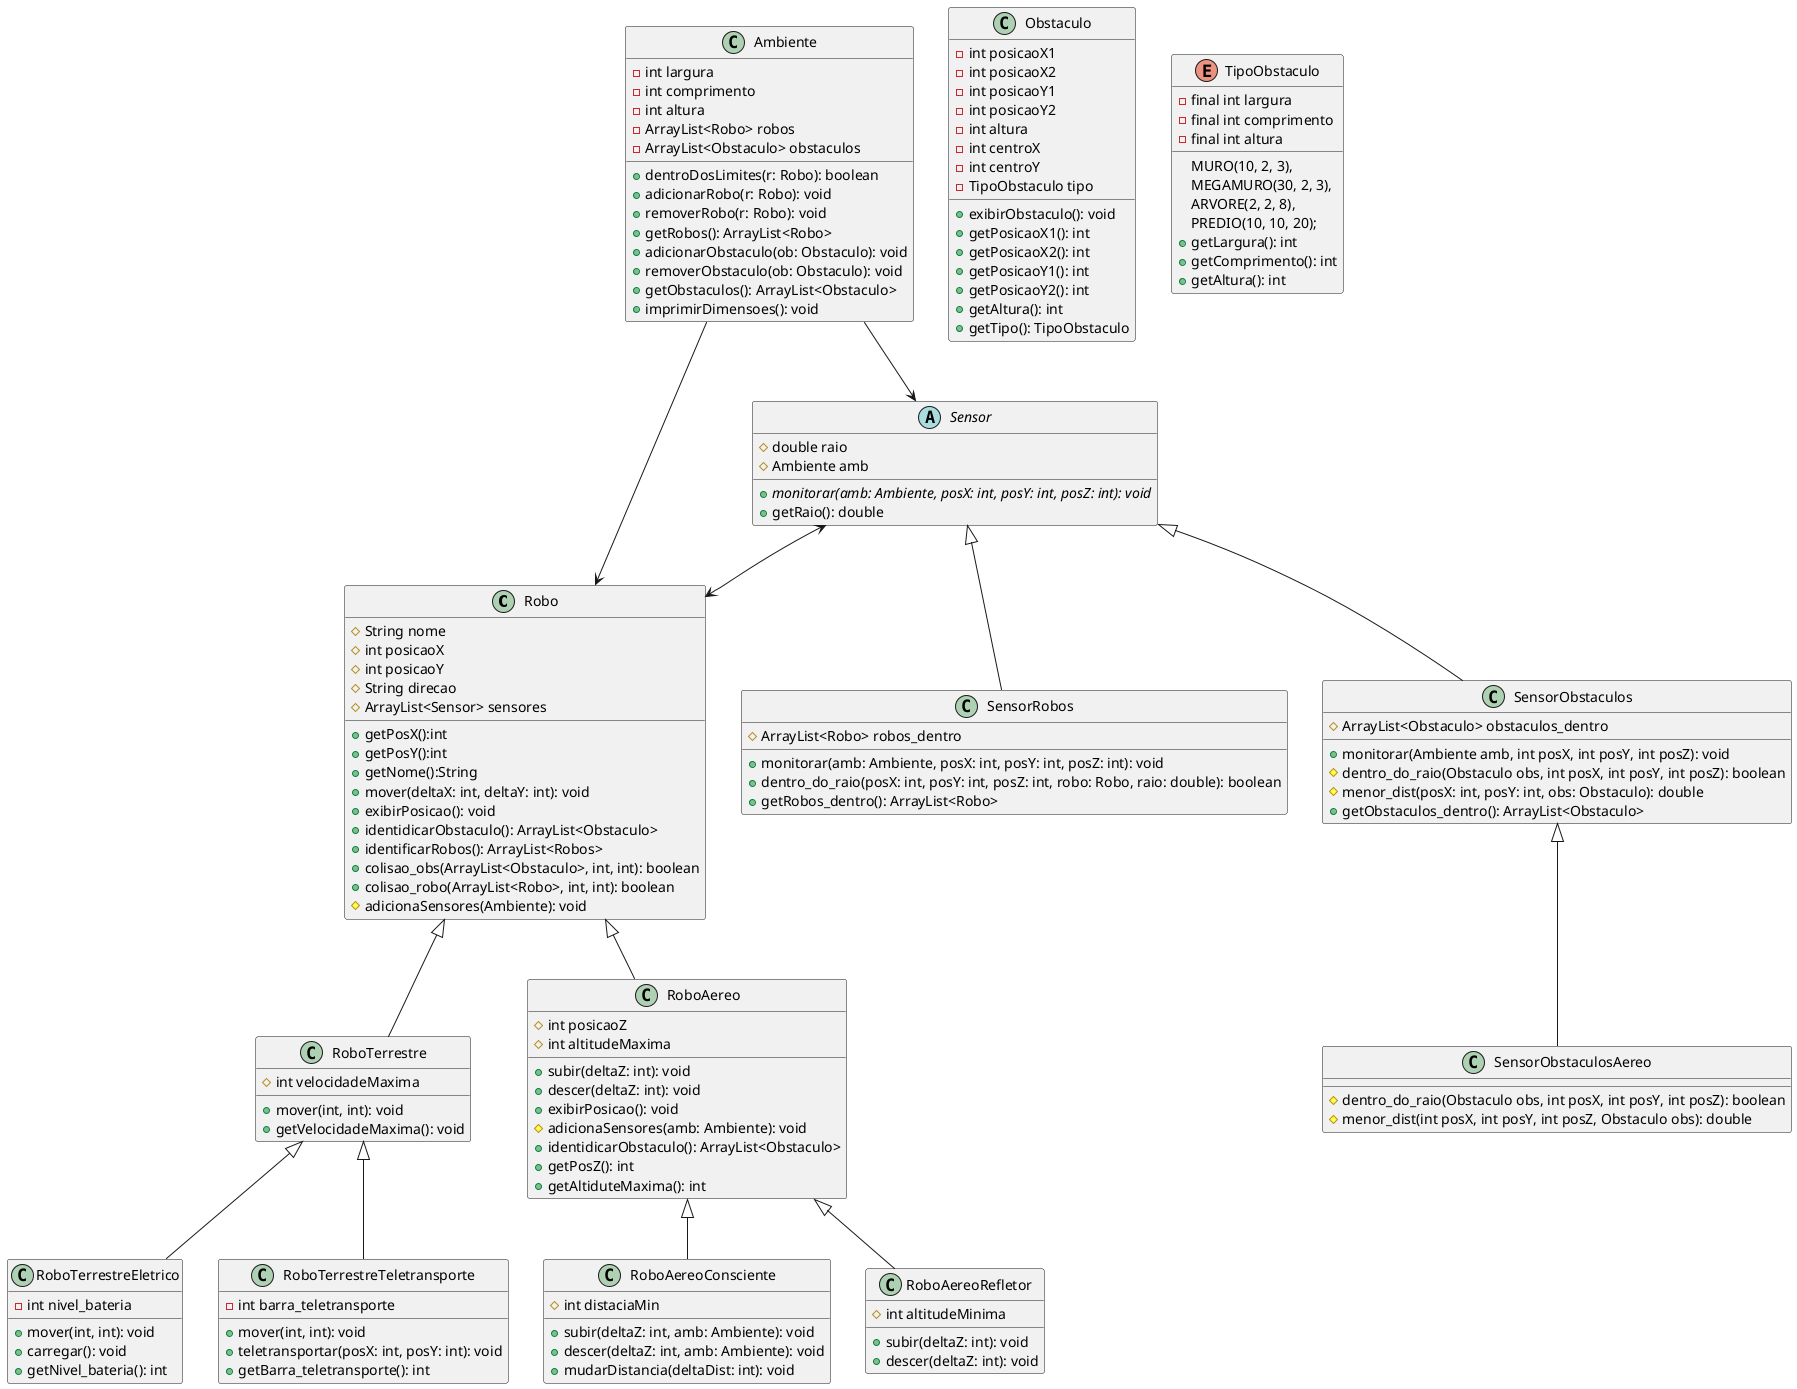 @startuml
class Robo {
  #String nome
  #int posicaoX
  #int posicaoY
  #String direcao
  #ArrayList<Sensor> sensores
  +getPosX():int
  +getPosY():int
  +getNome():String
  +mover(deltaX: int, deltaY: int): void
  +exibirPosicao(): void
  +identidicarObstaculo(): ArrayList<Obstaculo>  
  +identificarRobos(): ArrayList<Robos>
  +colisao_obs(ArrayList<Obstaculo>, int, int): boolean
  +colisao_robo(ArrayList<Robo>, int, int): boolean
  #adicionaSensores(Ambiente): void

}
class RoboTerrestre {
    #int velocidadeMaxima
    +mover(int, int): void
    +getVelocidadeMaxima(): void
}
class RoboTerrestreEletrico {
    -int nivel_bateria
    +mover(int, int): void
    +carregar(): void
    +getNivel_bateria(): int
}
class RoboTerrestreTeletransporte {
    -int barra_teletransporte
    +mover(int, int): void
    +teletransportar(posX: int, posY: int): void
    +getBarra_teletransporte(): int
}
class RoboAereo {
    #int posicaoZ
    #int altitudeMaxima
    +subir(deltaZ: int): void
    +descer(deltaZ: int): void
    +exibirPosicao(): void
    #adicionaSensores(amb: Ambiente): void
    +identidicarObstaculo(): ArrayList<Obstaculo>
    +getPosZ(): int
    +getAltiduteMaxima(): int
}
class RoboAereoConsciente {
    #int distaciaMin
    +subir(deltaZ: int, amb: Ambiente): void
    +descer(deltaZ: int, amb: Ambiente): void
    +mudarDistancia(deltaDist: int): void
}
class RoboAereoRefletor {
    #int altitudeMinima
    +subir(deltaZ: int): void
    +descer(deltaZ: int): void
}
abstract class Sensor {
    #double raio
    #Ambiente amb
    +{abstract} monitorar(amb: Ambiente, posX: int, posY: int, posZ: int): void
    +getRaio(): double
}
class SensorRobos {
    #ArrayList<Robo> robos_dentro
    +monitorar(amb: Ambiente, posX: int, posY: int, posZ: int): void
    +dentro_do_raio(posX: int, posY: int, posZ: int, robo: Robo, raio: double): boolean
    +getRobos_dentro(): ArrayList<Robo>
}
class SensorObstaculos {
    #ArrayList<Obstaculo> obstaculos_dentro
    +monitorar(Ambiente amb, int posX, int posY, int posZ): void
    #dentro_do_raio(Obstaculo obs, int posX, int posY, int posZ): boolean
    #menor_dist(posX: int, posY: int, obs: Obstaculo): double
    +getObstaculos_dentro(): ArrayList<Obstaculo>
}
class SensorObstaculosAereo {
    #dentro_do_raio(Obstaculo obs, int posX, int posY, int posZ): boolean
    #menor_dist(int posX, int posY, int posZ, Obstaculo obs): double
}
class Ambiente {
   -int largura
   -int comprimento
   -int altura
   -ArrayList<Robo> robos
   -ArrayList<Obstaculo> obstaculos
   +dentroDosLimites(r: Robo): boolean 
   +adicionarRobo(r: Robo): void
   +removerRobo(r: Robo): void
   +getRobos(): ArrayList<Robo>
   +adicionarObstaculo(ob: Obstaculo): void
   +removerObstaculo(ob: Obstaculo): void
   +getObstaculos(): ArrayList<Obstaculo>
   +imprimirDimensoes(): void
}
class Obstaculo {
    -int posicaoX1
    -int posicaoX2
    -int posicaoY1
    -int posicaoY2
    -int altura
    -int centroX
    -int centroY 
    -TipoObstaculo tipo
    +exibirObstaculo(): void
    +getPosicaoX1(): int
    +getPosicaoX2(): int
    +getPosicaoY1(): int
    +getPosicaoY2(): int
    +getAltura(): int
    +getTipo(): TipoObstaculo
}
enum TipoObstaculo {
    MURO(10, 2, 3),
    MEGAMURO(30, 2, 3),
    ARVORE(2, 2, 8),
    PREDIO(10, 10, 20);
    -final int largura
    -final int comprimento
    -final int altura
    +getLargura(): int
    +getComprimento(): int
    +getAltura(): int
}

SensorObstaculos <|-- SensorObstaculosAereo
Sensor <|-- SensorObstaculos
Sensor <|-- SensorRobos
Ambiente --> Sensor
Ambiente --> Robo
Sensor <--> Robo
RoboAereo <|-- RoboAereoRefletor
RoboAereo <|-- RoboAereoConsciente
RoboTerrestre <|-- RoboTerrestreTeletransporte
RoboTerrestre <|-- RoboTerrestreEletrico
Robo <|-- RoboAereo
Robo <|-- RoboTerrestre
@enduml